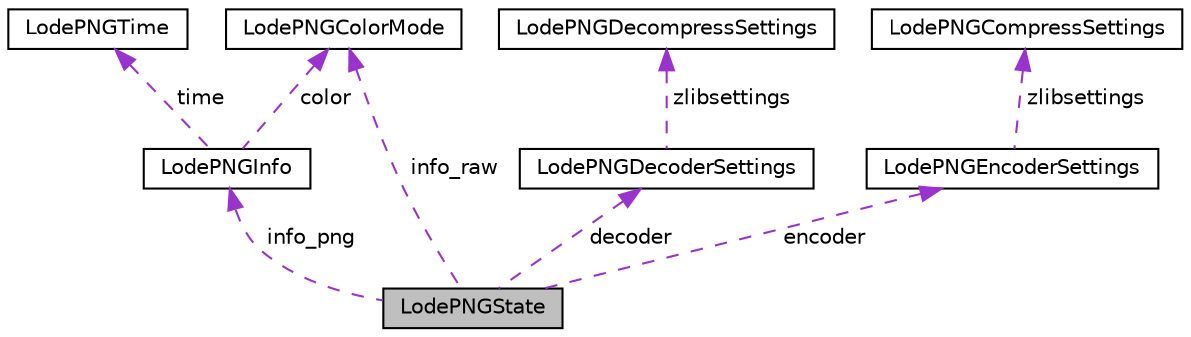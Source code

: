 digraph "LodePNGState"
{
  edge [fontname="Helvetica",fontsize="10",labelfontname="Helvetica",labelfontsize="10"];
  node [fontname="Helvetica",fontsize="10",shape=record];
  Node1 [label="LodePNGState",height=0.2,width=0.4,color="black", fillcolor="grey75", style="filled", fontcolor="black"];
  Node2 -> Node1 [dir="back",color="darkorchid3",fontsize="10",style="dashed",label=" info_png" ,fontname="Helvetica"];
  Node2 [label="LodePNGInfo",height=0.2,width=0.4,color="black", fillcolor="white", style="filled",URL="$struct_lode_p_n_g_info.html"];
  Node3 -> Node2 [dir="back",color="darkorchid3",fontsize="10",style="dashed",label=" time" ,fontname="Helvetica"];
  Node3 [label="LodePNGTime",height=0.2,width=0.4,color="black", fillcolor="white", style="filled",URL="$struct_lode_p_n_g_time.html"];
  Node4 -> Node2 [dir="back",color="darkorchid3",fontsize="10",style="dashed",label=" color" ,fontname="Helvetica"];
  Node4 [label="LodePNGColorMode",height=0.2,width=0.4,color="black", fillcolor="white", style="filled",URL="$struct_lode_p_n_g_color_mode.html"];
  Node5 -> Node1 [dir="back",color="darkorchid3",fontsize="10",style="dashed",label=" decoder" ,fontname="Helvetica"];
  Node5 [label="LodePNGDecoderSettings",height=0.2,width=0.4,color="black", fillcolor="white", style="filled",URL="$struct_lode_p_n_g_decoder_settings.html"];
  Node6 -> Node5 [dir="back",color="darkorchid3",fontsize="10",style="dashed",label=" zlibsettings" ,fontname="Helvetica"];
  Node6 [label="LodePNGDecompressSettings",height=0.2,width=0.4,color="black", fillcolor="white", style="filled",URL="$struct_lode_p_n_g_decompress_settings.html"];
  Node4 -> Node1 [dir="back",color="darkorchid3",fontsize="10",style="dashed",label=" info_raw" ,fontname="Helvetica"];
  Node7 -> Node1 [dir="back",color="darkorchid3",fontsize="10",style="dashed",label=" encoder" ,fontname="Helvetica"];
  Node7 [label="LodePNGEncoderSettings",height=0.2,width=0.4,color="black", fillcolor="white", style="filled",URL="$struct_lode_p_n_g_encoder_settings.html"];
  Node8 -> Node7 [dir="back",color="darkorchid3",fontsize="10",style="dashed",label=" zlibsettings" ,fontname="Helvetica"];
  Node8 [label="LodePNGCompressSettings",height=0.2,width=0.4,color="black", fillcolor="white", style="filled",URL="$struct_lode_p_n_g_compress_settings.html"];
}
